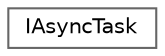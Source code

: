 digraph "Graphical Class Hierarchy"
{
 // INTERACTIVE_SVG=YES
 // LATEX_PDF_SIZE
  bgcolor="transparent";
  edge [fontname=Helvetica,fontsize=10,labelfontname=Helvetica,labelfontsize=10];
  node [fontname=Helvetica,fontsize=10,shape=box,height=0.2,width=0.4];
  rankdir="LR";
  Node0 [id="Node000000",label="IAsyncTask",height=0.2,width=0.4,color="grey40", fillcolor="white", style="filled",URL="$db/dd3/classIAsyncTask.html",tooltip="Interface for asynchronous tasks."];
}
